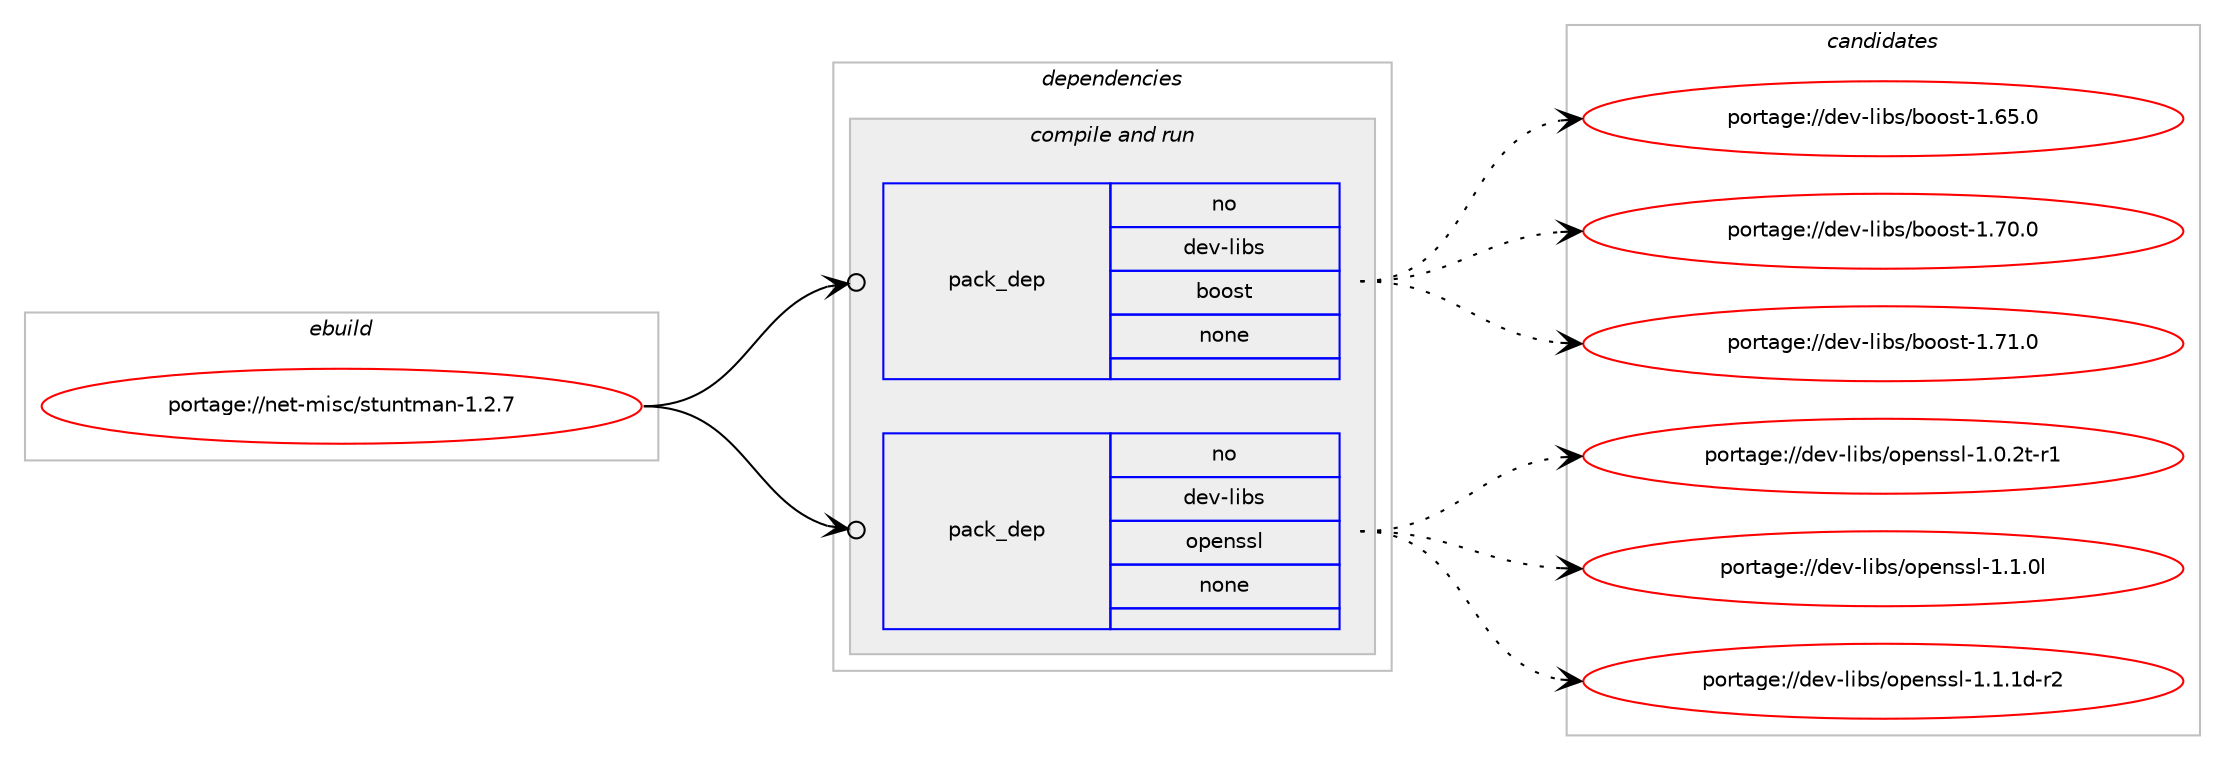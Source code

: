 digraph prolog {

# *************
# Graph options
# *************

newrank=true;
concentrate=true;
compound=true;
graph [rankdir=LR,fontname=Helvetica,fontsize=10,ranksep=1.5];#, ranksep=2.5, nodesep=0.2];
edge  [arrowhead=vee];
node  [fontname=Helvetica,fontsize=10];

# **********
# The ebuild
# **********

subgraph cluster_leftcol {
color=gray;
rank=same;
label=<<i>ebuild</i>>;
id [label="portage://net-misc/stuntman-1.2.7", color=red, width=4, href="../net-misc/stuntman-1.2.7.svg"];
}

# ****************
# The dependencies
# ****************

subgraph cluster_midcol {
color=gray;
label=<<i>dependencies</i>>;
subgraph cluster_compile {
fillcolor="#eeeeee";
style=filled;
label=<<i>compile</i>>;
}
subgraph cluster_compileandrun {
fillcolor="#eeeeee";
style=filled;
label=<<i>compile and run</i>>;
subgraph pack271652 {
dependency370587 [label=<<TABLE BORDER="0" CELLBORDER="1" CELLSPACING="0" CELLPADDING="4" WIDTH="220"><TR><TD ROWSPAN="6" CELLPADDING="30">pack_dep</TD></TR><TR><TD WIDTH="110">no</TD></TR><TR><TD>dev-libs</TD></TR><TR><TD>boost</TD></TR><TR><TD>none</TD></TR><TR><TD></TD></TR></TABLE>>, shape=none, color=blue];
}
id:e -> dependency370587:w [weight=20,style="solid",arrowhead="odotvee"];
subgraph pack271653 {
dependency370588 [label=<<TABLE BORDER="0" CELLBORDER="1" CELLSPACING="0" CELLPADDING="4" WIDTH="220"><TR><TD ROWSPAN="6" CELLPADDING="30">pack_dep</TD></TR><TR><TD WIDTH="110">no</TD></TR><TR><TD>dev-libs</TD></TR><TR><TD>openssl</TD></TR><TR><TD>none</TD></TR><TR><TD></TD></TR></TABLE>>, shape=none, color=blue];
}
id:e -> dependency370588:w [weight=20,style="solid",arrowhead="odotvee"];
}
subgraph cluster_run {
fillcolor="#eeeeee";
style=filled;
label=<<i>run</i>>;
}
}

# **************
# The candidates
# **************

subgraph cluster_choices {
rank=same;
color=gray;
label=<<i>candidates</i>>;

subgraph choice271652 {
color=black;
nodesep=1;
choiceportage1001011184510810598115479811111111511645494654534648 [label="portage://dev-libs/boost-1.65.0", color=red, width=4,href="../dev-libs/boost-1.65.0.svg"];
choiceportage1001011184510810598115479811111111511645494655484648 [label="portage://dev-libs/boost-1.70.0", color=red, width=4,href="../dev-libs/boost-1.70.0.svg"];
choiceportage1001011184510810598115479811111111511645494655494648 [label="portage://dev-libs/boost-1.71.0", color=red, width=4,href="../dev-libs/boost-1.71.0.svg"];
dependency370587:e -> choiceportage1001011184510810598115479811111111511645494654534648:w [style=dotted,weight="100"];
dependency370587:e -> choiceportage1001011184510810598115479811111111511645494655484648:w [style=dotted,weight="100"];
dependency370587:e -> choiceportage1001011184510810598115479811111111511645494655494648:w [style=dotted,weight="100"];
}
subgraph choice271653 {
color=black;
nodesep=1;
choiceportage1001011184510810598115471111121011101151151084549464846501164511449 [label="portage://dev-libs/openssl-1.0.2t-r1", color=red, width=4,href="../dev-libs/openssl-1.0.2t-r1.svg"];
choiceportage100101118451081059811547111112101110115115108454946494648108 [label="portage://dev-libs/openssl-1.1.0l", color=red, width=4,href="../dev-libs/openssl-1.1.0l.svg"];
choiceportage1001011184510810598115471111121011101151151084549464946491004511450 [label="portage://dev-libs/openssl-1.1.1d-r2", color=red, width=4,href="../dev-libs/openssl-1.1.1d-r2.svg"];
dependency370588:e -> choiceportage1001011184510810598115471111121011101151151084549464846501164511449:w [style=dotted,weight="100"];
dependency370588:e -> choiceportage100101118451081059811547111112101110115115108454946494648108:w [style=dotted,weight="100"];
dependency370588:e -> choiceportage1001011184510810598115471111121011101151151084549464946491004511450:w [style=dotted,weight="100"];
}
}

}
